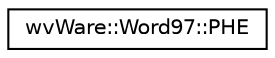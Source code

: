 digraph "类继承关系图"
{
  edge [fontname="Helvetica",fontsize="10",labelfontname="Helvetica",labelfontsize="10"];
  node [fontname="Helvetica",fontsize="10",shape=record];
  rankdir="LR";
  Node0 [label="wvWare::Word97::PHE",height=0.2,width=0.4,color="black", fillcolor="white", style="filled",URL="$structwv_ware_1_1_word97_1_1_p_h_e.html"];
}
